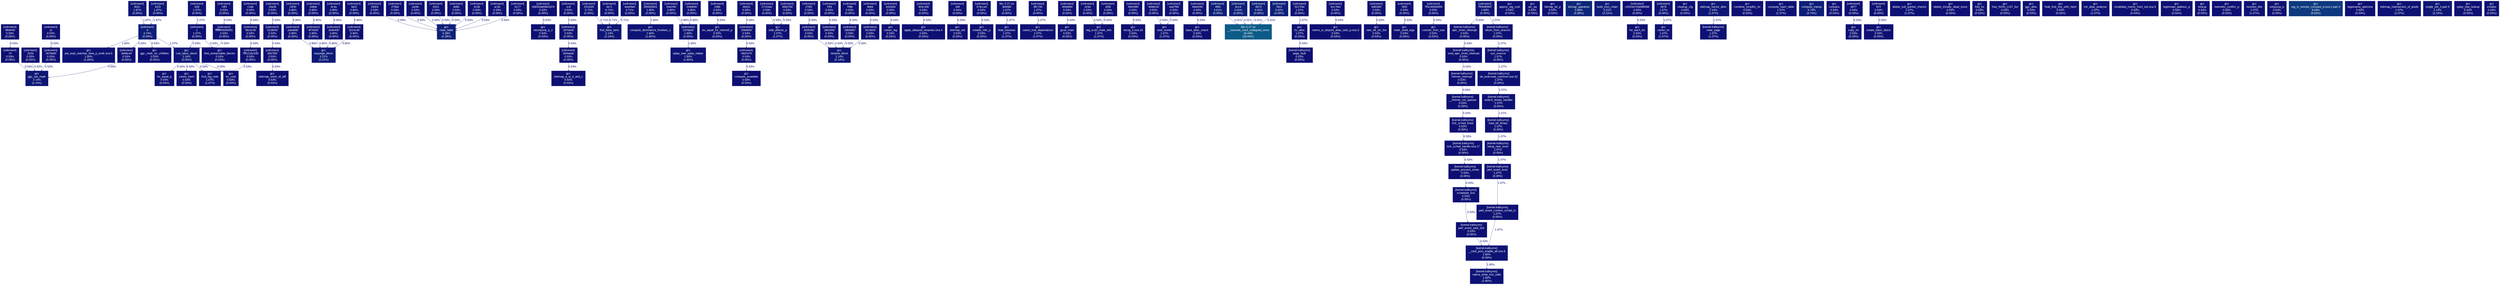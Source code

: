 digraph {
	graph [fontname=Arial, nodesep=0.125, ranksep=0.25];
	node [fontcolor=white, fontname=Arial, height=0, shape=box, style=filled, width=0];
	edge [fontname=Arial];
	"0:[unknown]" [color="#0d1d78", fontcolor="#ffffff", fontsize="10.00", label="[unknown]\n0\n3.74%\n(0.00%)"];
	"0:[unknown]" -> "3e8dce0:[unknown]" [arrowsize="0.35", color="#0d0f73", fontcolor="#0d0f73", fontsize="10.00", label="0.53%", labeldistance="0.50", penwidth="0.50"];
	"0:[unknown]" -> "cse_basic_block:/scratch/s1576261/spec-prof/install-spec-prof/CPU2006/403.gcc/exe/gcc" [arrowsize="0.35", color="#0d1174", fontcolor="#0d1174", fontsize="10.00", label="1.07%", labeldistance="0.50", penwidth="0.50"];
	"0:[unknown]" -> "ggc_mark_rtx_children:/scratch/s1576261/spec-prof/install-spec-prof/CPU2006/403.gcc/exe/gcc" [arrowsize="0.35", color="#0d0f73", fontcolor="#0d0f73", fontsize="10.00", label="0.53%", labeldistance="0.50", penwidth="0.50"];
	"0:[unknown]" -> "pre_expr_reaches_here_p_work.isra.5:/scratch/s1576261/spec-prof/install-spec-prof/CPU2006/403.gcc/exe/gcc" [arrowsize="0.35", color="#0d1375", fontcolor="#0d1375", fontsize="10.00", label="1.60%", labeldistance="0.50", penwidth="0.50"];
	"10a28:[unknown]" [color="#0d0f73", fontcolor="#ffffff", fontsize="10.00", label="[unknown]\n10a28\n0.53%\n(0.00%)"];
	"10a28:[unknown]" -> "3128000:[unknown]" [arrowsize="0.35", color="#0d0f73", fontcolor="#0d0f73", fontsize="10.00", label="0.53%", labeldistance="0.50", penwidth="0.50"];
	"11:[unknown]" [color="#0d0f73", fontcolor="#ffffff", fontsize="10.00", label="[unknown]\n11\n0.53%\n(0.00%)"];
	"11:[unknown]" -> "2678e80:[unknown]" [arrowsize="0.35", color="#0d0f73", fontcolor="#0d0f73", fontsize="10.00", label="0.53%", labeldistance="0.50", penwidth="0.50"];
	"13f30:[unknown]" [color="#0d1074", fontcolor="#ffffff", fontsize="10.00", label="[unknown]\n13f30\n0.80%\n(0.00%)"];
	"13f30:[unknown]" -> "2a5a680:[unknown]" [arrowsize="0.35", color="#0d1074", fontcolor="#0d1074", fontsize="10.00", label="0.80%", labeldistance="0.50", penwidth="0.50"];
	"15924:[unknown]" [color="#0d0f73", fontcolor="#ffffff", fontsize="10.00", label="[unknown]\n15924\n0.53%\n(0.00%)"];
	"15924:[unknown]" -> "clear_table:/scratch/s1576261/spec-prof/install-spec-prof/CPU2006/403.gcc/exe/gcc" [arrowsize="0.35", color="#0d0f73", fontcolor="#0d0f73", fontsize="10.00", label="0.53%", labeldistance="0.50", penwidth="0.50"];
	"1:[unknown]" [color="#0d1174", fontcolor="#ffffff", fontsize="10.00", label="[unknown]\n1\n1.07%\n(0.00%)"];
	"1:[unknown]" -> "cse_basic_block:/scratch/s1576261/spec-prof/install-spec-prof/CPU2006/403.gcc/exe/gcc" [arrowsize="0.35", color="#0d0f73", fontcolor="#0d0f73", fontsize="10.00", label="0.53%", labeldistance="0.50", penwidth="0.50"];
	"1:[unknown]" -> "find_unreachable_blocks:/scratch/s1576261/spec-prof/install-spec-prof/CPU2006/403.gcc/exe/gcc" [arrowsize="0.35", color="#0d0f73", fontcolor="#0d0f73", fontsize="10.00", label="0.53%", labeldistance="0.50", penwidth="0.50"];
	"1b80e:[unknown]" [color="#0d1074", fontcolor="#ffffff", fontsize="10.00", label="[unknown]\n1b80e\n0.80%\n(0.00%)"];
	"1b80e:[unknown]" -> "4f70e00:[unknown]" [arrowsize="0.35", color="#0d1074", fontcolor="#0d1074", fontsize="10.00", label="0.80%", labeldistance="0.50", penwidth="0.50"];
	"1b8333a83661d74:[unknown]" [color="#0d0f73", fontcolor="#ffffff", fontsize="10.00", label="[unknown]\n1b8333a83661d74\n0.53%\n(0.00%)"];
	"1b8333a83661d74:[unknown]" -> "returnjump_p_1:/scratch/s1576261/spec-prof/install-spec-prof/CPU2006/403.gcc/exe/gcc" [arrowsize="0.35", color="#0d0f73", fontcolor="#0d0f73", fontsize="10.00", label="0.53%", labeldistance="0.50", penwidth="0.50"];
	"1c8:[unknown]" [color="#0d0f73", fontcolor="#ffffff", fontsize="10.00", label="[unknown]\n1c8\n0.53%\n(0.00%)"];
	"1c8:[unknown]" -> "2b70e00:[unknown]" [arrowsize="0.35", color="#0d0f73", fontcolor="#0d0f73", fontsize="10.00", label="0.53%", labeldistance="0.50", penwidth="0.50"];
	"1f51020:[unknown]" [color="#0d1074", fontcolor="#ffffff", fontsize="10.00", label="[unknown]\n1f51020\n0.71%\n(0.00%)"];
	"1f51020:[unknown]" -> "find_base_term:/scratch/s1576261/spec-prof/install-spec-prof/CPU2006/403.gcc/exe/gcc" [arrowsize="0.35", color="#0d1074", fontcolor="#0d1074", fontsize="10.00", label="0.71%", labeldistance="0.50", penwidth="0.50"];
	"200000001:[unknown]" [color="#0d1375", fontcolor="#ffffff", fontsize="10.00", label="[unknown]\n200000001\n1.60%\n(0.00%)"];
	"200000001:[unknown]" -> "compute_dominance_frontiers_1:/scratch/s1576261/spec-prof/install-spec-prof/CPU2006/403.gcc/exe/gcc" [arrowsize="0.35", color="#0d1375", fontcolor="#0d1375", fontsize="10.00", label="1.60%", labeldistance="0.50", penwidth="0.50"];
	"20e24f0:[unknown]" [color="#0d1074", fontcolor="#ffffff", fontsize="10.00", label="[unknown]\n20e24f0\n0.80%\n(0.00%)"];
	"20e24f0:[unknown]" -> "237da20:[unknown]" [arrowsize="0.35", color="#0d1074", fontcolor="#0d1074", fontsize="10.00", label="0.80%", labeldistance="0.50", penwidth="0.50"];
	"226d640:[unknown]" [color="#0d1074", fontcolor="#ffffff", fontsize="10.00", label="[unknown]\n226d640\n0.80%\n(0.00%)"];
	"226d640:[unknown]" -> "237da20:[unknown]" [arrowsize="0.35", color="#0d1074", fontcolor="#0d1074", fontsize="10.00", label="0.80%", labeldistance="0.50", penwidth="0.50"];
	"237da20:[unknown]" [color="#0d1375", fontcolor="#ffffff", fontsize="10.00", label="[unknown]\n237da20\n1.60%\n(0.00%)"];
	"237da20:[unknown]" -> "splay_tree_splay_helper:/scratch/s1576261/spec-prof/install-spec-prof/CPU2006/403.gcc/exe/gcc" [arrowsize="0.35", color="#0d1375", fontcolor="#0d1375", fontsize="10.00", label="1.60%", labeldistance="0.50", penwidth="0.50"];
	"238b:[unknown]" [color="#0d0f73", fontcolor="#ffffff", fontsize="10.00", label="[unknown]\n238b\n0.53%\n(0.00%)"];
	"238b:[unknown]" -> "rtx_equal_for_memref_p:/scratch/s1576261/spec-prof/install-spec-prof/CPU2006/403.gcc/exe/gcc" [arrowsize="0.35", color="#0d0f73", fontcolor="#0d0f73", fontsize="10.00", label="0.53%", labeldistance="0.50", penwidth="0.50"];
	"25b9b00:[unknown]" [color="#0d0f73", fontcolor="#ffffff", fontsize="10.00", label="[unknown]\n25b9b00\n0.53%\n(0.00%)"];
	"25b9b00:[unknown]" -> "46d7e70:[unknown]" [arrowsize="0.35", color="#0d0f73", fontcolor="#0d0f73", fontsize="10.00", label="0.53%", labeldistance="0.50", penwidth="0.50"];
	"2678e80:[unknown]" [color="#0d0f73", fontcolor="#ffffff", fontsize="10.00", label="[unknown]\n2678e80\n0.53%\n(0.00%)"];
	"2678e80:[unknown]" -> "ggc_set_mark:/scratch/s1576261/spec-prof/install-spec-prof/CPU2006/403.gcc/exe/gcc" [arrowsize="0.35", color="#0d0f73", fontcolor="#0d0f73", fontsize="10.00", label="0.53%", labeldistance="0.50", penwidth="0.50"];
	"26d10:[unknown]" [color="#0d0f73", fontcolor="#ffffff", fontsize="10.00", label="[unknown]\n26d10\n0.53%\n(0.00%)"];
	"26d10:[unknown]" -> "25b9b00:[unknown]" [arrowsize="0.35", color="#0d0f73", fontcolor="#0d0f73", fontsize="10.00", label="0.53%", labeldistance="0.50", penwidth="0.50"];
	"27110a0:[unknown]" [color="#0d0f73", fontcolor="#ffffff", fontsize="10.00", label="[unknown]\n27110a0\n0.53%\n(0.00%)"];
	"27110a0:[unknown]" -> "side_effects_p:/scratch/s1576261/spec-prof/install-spec-prof/CPU2006/403.gcc/exe/gcc" [arrowsize="0.35", color="#0d0f73", fontcolor="#0d0f73", fontsize="10.00", label="0.53%", labeldistance="0.50", penwidth="0.50"];
	"275bd:[unknown]" [color="#0d0f73", fontcolor="#ffffff", fontsize="10.00", label="[unknown]\n275bd\n0.53%\n(0.00%)"];
	"275bd:[unknown]" -> "clear_table:/scratch/s1576261/spec-prof/install-spec-prof/CPU2006/403.gcc/exe/gcc" [arrowsize="0.35", color="#0d0f73", fontcolor="#0d0f73", fontsize="10.00", label="0.53%", labeldistance="0.50", penwidth="0.50"];
	"276f2:[unknown]" [color="#0d0f73", fontcolor="#ffffff", fontsize="10.00", label="[unknown]\n276f2\n0.53%\n(0.00%)"];
	"276f2:[unknown]" -> "2925280:[unknown]" [arrowsize="0.35", color="#0d0f73", fontcolor="#0d0f73", fontsize="10.00", label="0.53%", labeldistance="0.50", penwidth="0.50"];
	"2852600:[unknown]" [color="#0d0f73", fontcolor="#ffffff", fontsize="10.00", label="[unknown]\n2852600\n0.53%\n(0.00%)"];
	"2852600:[unknown]" -> "rename_block:/scratch/s1576261/spec-prof/install-spec-prof/CPU2006/403.gcc/exe/gcc" [arrowsize="0.35", color="#0d0f73", fontcolor="#0d0f73", fontsize="10.00", label="0.53%", labeldistance="0.50", penwidth="0.50"];
	"28b0600:[unknown]" [color="#0d0f73", fontcolor="#ffffff", fontsize="10.00", label="[unknown]\n28b0600\n0.53%\n(0.00%)"];
	"28b0600:[unknown]" -> "rename_block:/scratch/s1576261/spec-prof/install-spec-prof/CPU2006/403.gcc/exe/gcc" [arrowsize="0.35", color="#0d0f73", fontcolor="#0d0f73", fontsize="10.00", label="0.53%", labeldistance="0.50", penwidth="0.50"];
	"2925280:[unknown]" [color="#0d0f73", fontcolor="#ffffff", fontsize="10.00", label="[unknown]\n2925280\n0.53%\n(0.00%)"];
	"2925280:[unknown]" -> "rename_block:/scratch/s1576261/spec-prof/install-spec-prof/CPU2006/403.gcc/exe/gcc" [arrowsize="0.35", color="#0d0f73", fontcolor="#0d0f73", fontsize="10.00", label="0.53%", labeldistance="0.50", penwidth="0.50"];
	"2a28c:[unknown]" [color="#0d0f73", fontcolor="#ffffff", fontsize="10.00", label="[unknown]\n2a28c\n0.53%\n(0.00%)"];
	"2a28c:[unknown]" -> "clear_table:/scratch/s1576261/spec-prof/install-spec-prof/CPU2006/403.gcc/exe/gcc" [arrowsize="0.35", color="#0d0f73", fontcolor="#0d0f73", fontsize="10.00", label="0.53%", labeldistance="0.50", penwidth="0.50"];
	"2a5a680:[unknown]" [color="#0d1074", fontcolor="#ffffff", fontsize="10.00", label="[unknown]\n2a5a680\n0.80%\n(0.00%)"];
	"2a5a680:[unknown]" -> "expunge_block:/scratch/s1576261/spec-prof/install-spec-prof/CPU2006/403.gcc/exe/gcc" [arrowsize="0.35", color="#0d1074", fontcolor="#0d1074", fontsize="10.00", label="0.80%", labeldistance="0.50", penwidth="0.50"];
	"2b70e00:[unknown]" [color="#0d0f73", fontcolor="#ffffff", fontsize="10.00", label="[unknown]\n2b70e00\n0.53%\n(0.00%)"];
	"2b70e00:[unknown]" -> "604aea0:[unknown]" [arrowsize="0.35", color="#0d0f73", fontcolor="#0d0f73", fontsize="10.00", label="0.53%", labeldistance="0.50", penwidth="0.50"];
	"2d1fe00:[unknown]" [color="#0d0f73", fontcolor="#ffffff", fontsize="10.00", label="[unknown]\n2d1fe00\n0.53%\n(0.00%)"];
	"2d1fe00:[unknown]" -> "canon_reg:/scratch/s1576261/spec-prof/install-spec-prof/CPU2006/403.gcc/exe/gcc" [arrowsize="0.35", color="#0d0f73", fontcolor="#0d0f73", fontsize="10.00", label="0.53%", labeldistance="0.50", penwidth="0.50"];
	"2e9e400:[unknown]" [color="#0d1074", fontcolor="#ffffff", fontsize="10.00", label="[unknown]\n2e9e400\n0.80%\n(0.00%)"];
	"2e9e400:[unknown]" -> "expunge_block:/scratch/s1576261/spec-prof/install-spec-prof/CPU2006/403.gcc/exe/gcc" [arrowsize="0.35", color="#0d1074", fontcolor="#0d1074", fontsize="10.00", label="0.80%", labeldistance="0.50", penwidth="0.50"];
	"303c408:[unknown]" [color="#0d0f73", fontcolor="#ffffff", fontsize="10.00", label="[unknown]\n303c408\n0.53%\n(0.00%)"];
	"303c408:[unknown]" -> "apply_delayed_renames.isra.4:/scratch/s1576261/spec-prof/install-spec-prof/CPU2006/403.gcc/exe/gcc" [arrowsize="0.35", color="#0d0f73", fontcolor="#0d0f73", fontsize="10.00", label="0.53%", labeldistance="0.50", penwidth="0.50"];
	"310d:[unknown]" [color="#0d0f73", fontcolor="#ffffff", fontsize="10.00", label="[unknown]\n310d\n0.53%\n(0.00%)"];
	"310d:[unknown]" -> "ggc_set_mark:/scratch/s1576261/spec-prof/install-spec-prof/CPU2006/403.gcc/exe/gcc" [arrowsize="0.35", color="#0d0f73", fontcolor="#0d0f73", fontsize="10.00", label="0.53%", labeldistance="0.50", penwidth="0.50"];
	"3128000:[unknown]" [color="#0d0f73", fontcolor="#ffffff", fontsize="10.00", label="[unknown]\n3128000\n0.53%\n(0.00%)"];
	"3128000:[unknown]" -> "65b7f60:[unknown]" [arrowsize="0.35", color="#0d0f73", fontcolor="#0d0f73", fontsize="10.00", label="0.53%", labeldistance="0.50", penwidth="0.50"];
	"3214b00:[unknown]" [color="#0d0f73", fontcolor="#ffffff", fontsize="10.00", label="[unknown]\n3214b00\n0.53%\n(0.00%)"];
	"3214b00:[unknown]" -> "rename_block:/scratch/s1576261/spec-prof/install-spec-prof/CPU2006/403.gcc/exe/gcc" [arrowsize="0.35", color="#0d0f73", fontcolor="#0d0f73", fontsize="10.00", label="0.53%", labeldistance="0.50", penwidth="0.50"];
	"3214c00:[unknown]" [color="#0d1074", fontcolor="#ffffff", fontsize="10.00", label="[unknown]\n3214c00\n0.80%\n(0.00%)"];
	"3214c00:[unknown]" -> "expunge_block:/scratch/s1576261/spec-prof/install-spec-prof/CPU2006/403.gcc/exe/gcc" [arrowsize="0.35", color="#0d1074", fontcolor="#0d1074", fontsize="10.00", label="0.80%", labeldistance="0.50", penwidth="0.50"];
	"348:[unknown]" [color="#0d0f73", fontcolor="#ffffff", fontsize="10.00", label="[unknown]\n348\n0.53%\n(0.00%)"];
	"348:[unknown]" -> "sbitmap_not:/scratch/s1576261/spec-prof/install-spec-prof/CPU2006/403.gcc/exe/gcc" [arrowsize="0.35", color="#0d0f73", fontcolor="#0d0f73", fontsize="10.00", label="0.53%", labeldistance="0.50", penwidth="0.50"];
	"36b0760:[unknown]" [color="#0d0f73", fontcolor="#ffffff", fontsize="10.00", label="[unknown]\n36b0760\n0.53%\n(0.00%)"];
	"36b0760:[unknown]" -> "side_effects_p:/scratch/s1576261/spec-prof/install-spec-prof/CPU2006/403.gcc/exe/gcc" [arrowsize="0.35", color="#0d0f73", fontcolor="#0d0f73", fontsize="10.00", label="0.53%", labeldistance="0.50", penwidth="0.50"];
	"36cbc00:[unknown]" [color="#0d0f73", fontcolor="#ffffff", fontsize="10.00", label="[unknown]\n36cbc00\n0.53%\n(0.00%)"];
	"36cbc00:[unknown]" -> "7fff1218c630:[unknown]" [arrowsize="0.35", color="#0d0f73", fontcolor="#0d0f73", fontsize="10.00", label="0.53%", labeldistance="0.50", penwidth="0.50"];
	"37dcce0:[unknown]" [color="#0d0f73", fontcolor="#ffffff", fontsize="10.00", label="[unknown]\n37dcce0\n0.53%\n(0.00%)"];
	"37dcce0:[unknown]" -> "volatile_refs_p:/scratch/s1576261/spec-prof/install-spec-prof/CPU2006/403.gcc/exe/gcc" [arrowsize="0.35", color="#0d0f73", fontcolor="#0d0f73", fontsize="10.00", label="0.53%", labeldistance="0.50", penwidth="0.50"];
	"3a22:[unknown]" [color="#0d1074", fontcolor="#ffffff", fontsize="10.00", label="[unknown]\n3a22\n0.80%\n(0.00%)"];
	"3a22:[unknown]" -> "3214c00:[unknown]" [arrowsize="0.35", color="#0d1074", fontcolor="#0d1074", fontsize="10.00", label="0.80%", labeldistance="0.50", penwidth="0.50"];
	"3b9460:/lib64/libc-2.27.so" [color="#0d1174", fontcolor="#ffffff", fontsize="10.00", label="libc-2.27.so\n3b9460\n1.07%\n(0.00%)"];
	"3b9460:/lib64/libc-2.27.so" -> "htab_traverse:/scratch/s1576261/spec-prof/install-spec-prof/CPU2006/403.gcc/exe/gcc" [arrowsize="0.35", color="#0d1174", fontcolor="#0d1174", fontsize="10.00", label="1.07%", labeldistance="0.50", penwidth="0.50"];
	"3e8dce0:[unknown]" [color="#0d0f73", fontcolor="#ffffff", fontsize="10.00", label="[unknown]\n3e8dce0\n0.53%\n(0.00%)"];
	"3e8dce0:[unknown]" -> "ggc_set_mark:/scratch/s1576261/spec-prof/install-spec-prof/CPU2006/403.gcc/exe/gcc" [arrowsize="0.35", color="#0d0f73", fontcolor="#0d0f73", fontsize="10.00", label="0.53%", labeldistance="0.50", penwidth="0.50"];
	"3ffc700:[unknown]" [color="#0d1174", fontcolor="#ffffff", fontsize="10.00", label="[unknown]\n3ffc700\n1.07%\n(0.00%)"];
	"3ffc700:[unknown]" -> "canon_true_dependence:/scratch/s1576261/spec-prof/install-spec-prof/CPU2006/403.gcc/exe/gcc" [arrowsize="0.35", color="#0d1174", fontcolor="#0d1174", fontsize="10.00", label="1.07%", labeldistance="0.50", penwidth="0.50"];
	"406dd00:[unknown]" [color="#0d0f73", fontcolor="#ffffff", fontsize="10.00", label="[unknown]\n406dd00\n0.53%\n(0.00%)"];
	"406dd00:[unknown]" -> "gcse_main:/scratch/s1576261/spec-prof/install-spec-prof/CPU2006/403.gcc/exe/gcc" [arrowsize="0.35", color="#0d0f73", fontcolor="#0d0f73", fontsize="10.00", label="0.53%", labeldistance="0.50", penwidth="0.50"];
	"423d:[unknown]" [color="#0d0f73", fontcolor="#ffffff", fontsize="10.00", label="[unknown]\n423d\n0.53%\n(0.00%)"];
	"423d:[unknown]" -> "reg_scan_mark_refs:/scratch/s1576261/spec-prof/install-spec-prof/CPU2006/403.gcc/exe/gcc" [arrowsize="0.35", color="#0d0f73", fontcolor="#0d0f73", fontsize="10.00", label="0.53%", labeldistance="0.50", penwidth="0.50"];
	"4563480:[unknown]" [color="#0d0f73", fontcolor="#ffffff", fontsize="10.00", label="[unknown]\n4563480\n0.53%\n(0.00%)"];
	"4563480:[unknown]" -> "recog_2.isra.10:/scratch/s1576261/spec-prof/install-spec-prof/CPU2006/403.gcc/exe/gcc" [arrowsize="0.35", color="#0d0f73", fontcolor="#0d0f73", fontsize="10.00", label="0.53%", labeldistance="0.50", penwidth="0.50"];
	"469dc00:[unknown]" [color="#0d0f73", fontcolor="#ffffff", fontsize="10.00", label="[unknown]\n469dc00\n0.53%\n(0.00%)"];
	"469dc00:[unknown]" -> "note_stores:/scratch/s1576261/spec-prof/install-spec-prof/CPU2006/403.gcc/exe/gcc" [arrowsize="0.35", color="#0d0f73", fontcolor="#0d0f73", fontsize="10.00", label="0.53%", labeldistance="0.50", penwidth="0.50"];
	"46d7e70:[unknown]" [color="#0d0f73", fontcolor="#ffffff", fontsize="10.00", label="[unknown]\n46d7e70\n0.53%\n(0.00%)"];
	"46d7e70:[unknown]" -> "compute_available:/scratch/s1576261/spec-prof/install-spec-prof/CPU2006/403.gcc/exe/gcc" [arrowsize="0.35", color="#0d0f73", fontcolor="#0d0f73", fontsize="10.00", label="0.53%", labeldistance="0.50", penwidth="0.50"];
	"48e6200:[unknown]" [color="#0d0f73", fontcolor="#ffffff", fontsize="10.00", label="[unknown]\n48e6200\n0.53%\n(0.00%)"];
	"48e6200:[unknown]" -> "base_alias_check:/scratch/s1576261/spec-prof/install-spec-prof/CPU2006/403.gcc/exe/gcc" [arrowsize="0.35", color="#0d0f73", fontcolor="#0d0f73", fontsize="10.00", label="0.53%", labeldistance="0.50", penwidth="0.50"];
	"49fd:[unknown]" [color="#0d1e78", fontcolor="#ffffff", fontsize="10.00", label="[unknown]\n49fd\n4.01%\n(0.00%)"];
	"49fd:[unknown]" -> "__memset_sse2_unaligned_erms:/lib64/libc-2.27.so" [arrowsize="0.35", color="#0d1e78", fontcolor="#0d1e78", fontsize="10.00", label="4.01%", labeldistance="0.50", penwidth="0.50"];
	"4a71:[unknown]" [color="#0d1074", fontcolor="#ffffff", fontsize="10.00", label="[unknown]\n4a71\n0.71%\n(0.00%)"];
	"4a71:[unknown]" -> "find_base_term:/scratch/s1576261/spec-prof/install-spec-prof/CPU2006/403.gcc/exe/gcc" [arrowsize="0.35", color="#0d1074", fontcolor="#0d1074", fontsize="10.00", label="0.71%", labeldistance="0.50", penwidth="0.50"];
	"4ad7f80:[unknown]" [color="#0d0f73", fontcolor="#ffffff", fontsize="10.00", label="[unknown]\n4ad7f80\n0.53%\n(0.00%)"];
	"4ad7f80:[unknown]" -> "note_stores:/scratch/s1576261/spec-prof/install-spec-prof/CPU2006/403.gcc/exe/gcc" [arrowsize="0.35", color="#0d0f73", fontcolor="#0d0f73", fontsize="10.00", label="0.53%", labeldistance="0.50", penwidth="0.50"];
	"4c4a:[unknown]" [color="#0d1074", fontcolor="#ffffff", fontsize="10.00", label="[unknown]\n4c4a\n0.80%\n(0.00%)"];
	"4c4a:[unknown]" -> "2e9e400:[unknown]" [arrowsize="0.35", color="#0d1074", fontcolor="#0d1074", fontsize="10.00", label="0.80%", labeldistance="0.50", penwidth="0.50"];
	"4ee93e0:[unknown]" [color="#0d1074", fontcolor="#ffffff", fontsize="10.00", label="[unknown]\n4ee93e0\n0.71%\n(0.00%)"];
	"4ee93e0:[unknown]" -> "find_base_term:/scratch/s1576261/spec-prof/install-spec-prof/CPU2006/403.gcc/exe/gcc" [arrowsize="0.35", color="#0d1074", fontcolor="#0d1074", fontsize="10.00", label="0.71%", labeldistance="0.50", penwidth="0.50"];
	"4f70e00:[unknown]" [color="#0d1074", fontcolor="#ffffff", fontsize="10.00", label="[unknown]\n4f70e00\n0.80%\n(0.00%)"];
	"4f70e00:[unknown]" -> "expunge_block:/scratch/s1576261/spec-prof/install-spec-prof/CPU2006/403.gcc/exe/gcc" [arrowsize="0.35", color="#0d1074", fontcolor="#0d1074", fontsize="10.00", label="0.80%", labeldistance="0.50", penwidth="0.50"];
	"4fb9440:[unknown]" [color="#0d0f73", fontcolor="#ffffff", fontsize="10.00", label="[unknown]\n4fb9440\n0.53%\n(0.00%)"];
	"4fb9440:[unknown]" -> "74:[unknown]" [arrowsize="0.35", color="#0d0f73", fontcolor="#0d0f73", fontsize="10.00", label="0.53%", labeldistance="0.50", penwidth="0.50"];
	"5217fa0:[unknown]" [color="#0d1174", fontcolor="#ffffff", fontsize="10.00", label="[unknown]\n5217fa0\n1.07%\n(0.00%)"];
	"5217fa0:[unknown]" -> "rtx_alloc:/scratch/s1576261/spec-prof/install-spec-prof/CPU2006/403.gcc/exe/gcc" [arrowsize="0.35", color="#0d1174", fontcolor="#0d1174", fontsize="10.00", label="1.07%", labeldistance="0.50", penwidth="0.50"];
	"5ccd:[unknown]" [color="#0d1e78", fontcolor="#ffffff", fontsize="10.00", label="[unknown]\n5ccd\n4.01%\n(0.00%)"];
	"5ccd:[unknown]" -> "__memset_sse2_unaligned_erms:/lib64/libc-2.27.so" [arrowsize="0.35", color="#0d1e78", fontcolor="#0d1e78", fontsize="10.00", label="4.01%", labeldistance="0.50", penwidth="0.50"];
	"604aea0:[unknown]" [color="#0d0f73", fontcolor="#ffffff", fontsize="10.00", label="[unknown]\n604aea0\n0.53%\n(0.00%)"];
	"604aea0:[unknown]" -> "sbitmap_a_or_b_and_c:/scratch/s1576261/spec-prof/install-spec-prof/CPU2006/403.gcc/exe/gcc" [arrowsize="0.35", color="#0d0f73", fontcolor="#0d0f73", fontsize="10.00", label="0.53%", labeldistance="0.50", penwidth="0.50"];
	"61c7fe0:[unknown]" [color="#0d0f73", fontcolor="#ffffff", fontsize="10.00", label="[unknown]\n61c7fe0\n0.53%\n(0.00%)"];
	"61c7fe0:[unknown]" -> "mems_in_disjoint_alias_sets_p.isra.3:/scratch/s1576261/spec-prof/install-spec-prof/CPU2006/403.gcc/exe/gcc" [arrowsize="0.35", color="#0d0f73", fontcolor="#0d0f73", fontsize="10.00", label="0.53%", labeldistance="0.50", penwidth="0.50"];
	"61f3:[unknown]" [color="#0d1575", fontcolor="#ffffff", fontsize="10.00", label="[unknown]\n61f3\n1.87%\n(0.00%)"];
	"61f3:[unknown]" -> "0:[unknown]" [arrowsize="0.35", color="#0d1575", fontcolor="#0d1575", fontsize="10.00", label="1.87%", labeldistance="0.50", penwidth="0.50"];
	"6323:[unknown]" [color="#0d0f73", fontcolor="#ffffff", fontsize="10.00", label="[unknown]\n6323\n0.53%\n(0.00%)"];
	"6323:[unknown]" -> "clear_table:/scratch/s1576261/spec-prof/install-spec-prof/CPU2006/403.gcc/exe/gcc" [arrowsize="0.35", color="#0d0f73", fontcolor="#0d0f73", fontsize="10.00", label="0.53%", labeldistance="0.50", penwidth="0.50"];
	"6573:[unknown]" [color="#0d1e78", fontcolor="#ffffff", fontsize="10.00", label="[unknown]\n6573\n4.01%\n(0.00%)"];
	"6573:[unknown]" -> "__memset_sse2_unaligned_erms:/lib64/libc-2.27.so" [arrowsize="0.35", color="#0d1e78", fontcolor="#0d1e78", fontsize="10.00", label="4.01%", labeldistance="0.50", penwidth="0.50"];
	"65b7f60:[unknown]" [color="#0d0f73", fontcolor="#ffffff", fontsize="10.00", label="[unknown]\n65b7f60\n0.53%\n(0.00%)"];
	"65b7f60:[unknown]" -> "sbitmap_union_of_diff:/scratch/s1576261/spec-prof/install-spec-prof/CPU2006/403.gcc/exe/gcc" [arrowsize="0.35", color="#0d0f73", fontcolor="#0d0f73", fontsize="10.00", label="0.53%", labeldistance="0.50", penwidth="0.50"];
	"6d82bf0:[unknown]" [color="#0d0f73", fontcolor="#ffffff", fontsize="10.00", label="[unknown]\n6d82bf0\n0.53%\n(0.00%)"];
	"6d82bf0:[unknown]" -> "new_elt_loc_list:/scratch/s1576261/spec-prof/install-spec-prof/CPU2006/403.gcc/exe/gcc" [arrowsize="0.35", color="#0d0f73", fontcolor="#0d0f73", fontsize="10.00", label="0.53%", labeldistance="0.50", penwidth="0.50"];
	"70f4:[unknown]" [color="#0d0f73", fontcolor="#ffffff", fontsize="10.00", label="[unknown]\n70f4\n0.53%\n(0.00%)"];
	"70f4:[unknown]" -> "2852600:[unknown]" [arrowsize="0.35", color="#0d0f73", fontcolor="#0d0f73", fontsize="10.00", label="0.53%", labeldistance="0.50", penwidth="0.50"];
	"74:[unknown]" [color="#0d0f73", fontcolor="#ffffff", fontsize="10.00", label="[unknown]\n74\n0.53%\n(0.00%)"];
	"74:[unknown]" -> "ggc_set_mark:/scratch/s1576261/spec-prof/install-spec-prof/CPU2006/403.gcc/exe/gcc" [arrowsize="0.35", color="#0d0f73", fontcolor="#0d0f73", fontsize="10.00", label="0.53%", labeldistance="0.50", penwidth="0.50"];
	"7602:[unknown]" [color="#0d0f73", fontcolor="#ffffff", fontsize="10.00", label="[unknown]\n7602\n0.53%\n(0.00%)"];
	"7602:[unknown]" -> "mark_used_regs:/scratch/s1576261/spec-prof/install-spec-prof/CPU2006/403.gcc/exe/gcc" [arrowsize="0.35", color="#0d0f73", fontcolor="#0d0f73", fontsize="10.00", label="0.53%", labeldistance="0.50", penwidth="0.50"];
	"78c2:[unknown]" [color="#0d1e78", fontcolor="#ffffff", fontsize="10.00", label="[unknown]\n78c2\n4.01%\n(0.00%)"];
	"78c2:[unknown]" -> "__memset_sse2_unaligned_erms:/lib64/libc-2.27.so" [arrowsize="0.35", color="#0d1e78", fontcolor="#0d1e78", fontsize="10.00", label="4.01%", labeldistance="0.50", penwidth="0.50"];
	"798b:[unknown]" [color="#0d0f73", fontcolor="#ffffff", fontsize="10.00", label="[unknown]\n798b\n0.53%\n(0.00%)"];
	"798b:[unknown]" -> "28b0600:[unknown]" [arrowsize="0.35", color="#0d0f73", fontcolor="#0d0f73", fontsize="10.00", label="0.53%", labeldistance="0.50", penwidth="0.50"];
	"7df3:[unknown]" [color="#0d0f73", fontcolor="#ffffff", fontsize="10.00", label="[unknown]\n7df3\n0.53%\n(0.00%)"];
	"7df3:[unknown]" -> "ffffffff00000001:[unknown]" [arrowsize="0.35", color="#0d0f73", fontcolor="#0d0f73", fontsize="10.00", label="0.53%", labeldistance="0.50", penwidth="0.50"];
	"7f0c00000000:[unknown]" [color="#0d0f73", fontcolor="#ffffff", fontsize="10.00", label="[unknown]\n7f0c00000000\n0.53%\n(0.00%)"];
	"7f0c00000000:[unknown]" -> "convert_from_ssa:/scratch/s1576261/spec-prof/install-spec-prof/CPU2006/403.gcc/exe/gcc" [arrowsize="0.35", color="#0d0f73", fontcolor="#0d0f73", fontsize="10.00", label="0.53%", labeldistance="0.50", penwidth="0.50"];
	"7ff4faff5f87:[unknown]" [color="#0d1375", fontcolor="#ffffff", fontsize="10.00", label="[unknown]\n7ff4faff5f87\n1.60%\n(0.00%)"];
	"7ff4faff5f87:[unknown]" -> "apic_timer_interrupt:[kernel.kallsyms]" [arrowsize="0.35", color="#0d0f73", fontcolor="#0d0f73", fontsize="10.00", label="0.53%", labeldistance="0.50", penwidth="0.50"];
	"7ff4faff5f87:[unknown]" -> "return_from_execve:[kernel.kallsyms]" [arrowsize="0.35", color="#0d1174", fontcolor="#0d1174", fontsize="10.00", label="1.07%", labeldistance="0.50", penwidth="0.50"];
	"7fff1218c630:[unknown]" [color="#0d0f73", fontcolor="#ffffff", fontsize="10.00", label="[unknown]\n7fff1218c630\n0.53%\n(0.00%)"];
	"7fff1218c630:[unknown]" -> "find_reg_note:/scratch/s1576261/spec-prof/install-spec-prof/CPU2006/403.gcc/exe/gcc" [arrowsize="0.35", color="#0d0f73", fontcolor="#0d0f73", fontsize="10.00", label="0.53%", labeldistance="0.50", penwidth="0.50"];
	"802c:[unknown]" [color="#0d1575", fontcolor="#ffffff", fontsize="10.00", label="[unknown]\n802c\n1.87%\n(0.00%)"];
	"802c:[unknown]" -> "0:[unknown]" [arrowsize="0.35", color="#0d1575", fontcolor="#0d1575", fontsize="10.00", label="1.87%", labeldistance="0.50", penwidth="0.50"];
	"8d66:[unknown]" [color="#0d0f73", fontcolor="#ffffff", fontsize="10.00", label="[unknown]\n8d66\n0.53%\n(0.00%)"];
	"8d66:[unknown]" -> "clear_table:/scratch/s1576261/spec-prof/install-spec-prof/CPU2006/403.gcc/exe/gcc" [arrowsize="0.35", color="#0d0f73", fontcolor="#0d0f73", fontsize="10.00", label="0.53%", labeldistance="0.50", penwidth="0.50"];
	"9138:[unknown]" [color="#0d0f73", fontcolor="#ffffff", fontsize="10.00", label="[unknown]\n9138\n0.53%\n(0.00%)"];
	"9138:[unknown]" -> "clear_table:/scratch/s1576261/spec-prof/install-spec-prof/CPU2006/403.gcc/exe/gcc" [arrowsize="0.35", color="#0d0f73", fontcolor="#0d0f73", fontsize="10.00", label="0.53%", labeldistance="0.50", penwidth="0.50"];
	"9bb6:[unknown]" [color="#0d0f73", fontcolor="#ffffff", fontsize="10.00", label="[unknown]\n9bb6\n0.53%\n(0.00%)"];
	"9bb6:[unknown]" -> "3214b00:[unknown]" [arrowsize="0.35", color="#0d0f73", fontcolor="#0d0f73", fontsize="10.00", label="0.53%", labeldistance="0.50", penwidth="0.50"];
	"__hrtimer_run_queues:[kernel.kallsyms]" [color="#0d0f73", fontcolor="#ffffff", fontsize="10.00", label="[kernel.kallsyms]\n__hrtimer_run_queues\n0.53%\n(0.00%)"];
	"__hrtimer_run_queues:[kernel.kallsyms]" -> "tick_sched_timer:[kernel.kallsyms]" [arrowsize="0.35", color="#0d0f73", fontcolor="#0d0f73", fontsize="10.00", label="0.53%", labeldistance="0.50", penwidth="0.50"];
	"__intel_pmu_enable_all.isra.9:[kernel.kallsyms]" [color="#0d1375", fontcolor="#ffffff", fontsize="10.00", label="[kernel.kallsyms]\n__intel_pmu_enable_all.isra.9\n1.60%\n(0.00%)"];
	"__intel_pmu_enable_all.isra.9:[kernel.kallsyms]" -> "native_write_msr_safe:[kernel.kallsyms]" [arrowsize="0.35", color="#0d1375", fontcolor="#0d1375", fontsize="10.00", label="1.60%", labeldistance="0.50", penwidth="0.50"];
	"__memset_sse2_unaligned_erms:/lib64/libc-2.27.so" [color="#0c5b88", fontcolor="#ffffff", fontsize="10.00", label="libc-2.27.so\n__memset_sse2_unaligned_erms\n16.04%\n(16.04%)"];
	"ac56:[unknown]" [color="#0d0f73", fontcolor="#ffffff", fontsize="10.00", label="[unknown]\nac56\n0.53%\n(0.00%)"];
	"ac56:[unknown]" -> "clear_table:/scratch/s1576261/spec-prof/install-spec-prof/CPU2006/403.gcc/exe/gcc" [arrowsize="0.35", color="#0d0f73", fontcolor="#0d0f73", fontsize="10.00", label="0.53%", labeldistance="0.50", penwidth="0.50"];
	"apic_timer_interrupt:[kernel.kallsyms]" [color="#0d0f73", fontcolor="#ffffff", fontsize="10.00", label="[kernel.kallsyms]\napic_timer_interrupt\n0.53%\n(0.00%)"];
	"apic_timer_interrupt:[kernel.kallsyms]" -> "smp_apic_timer_interrupt:[kernel.kallsyms]" [arrowsize="0.35", color="#0d0f73", fontcolor="#0d0f73", fontsize="10.00", label="0.53%", labeldistance="0.50", penwidth="0.50"];
	"apply_delayed_renames.isra.4:/scratch/s1576261/spec-prof/install-spec-prof/CPU2006/403.gcc/exe/gcc" [color="#0d0f73", fontcolor="#ffffff", fontsize="10.00", label="gcc\napply_delayed_renames.isra.4\n0.53%\n(0.53%)"];
	"approx_reg_cost:/scratch/s1576261/spec-prof/install-spec-prof/CPU2006/403.gcc/exe/gcc" [color="#0d0f73", fontcolor="#ffffff", fontsize="10.00", label="gcc\napprox_reg_cost\n0.53%\n(0.53%)"];
	"arc_eq:/scratch/s1576261/spec-prof/install-spec-prof/CPU2006/403.gcc/exe/gcc" [color="#0d0f73", fontcolor="#ffffff", fontsize="10.00", label="gcc\narc_eq\n0.53%\n(0.53%)"];
	"b177:[unknown]" [color="#0d0f73", fontcolor="#ffffff", fontsize="10.00", label="[unknown]\nb177\n0.53%\n(0.00%)"];
	"b177:[unknown]" -> "clear_table:/scratch/s1576261/spec-prof/install-spec-prof/CPU2006/403.gcc/exe/gcc" [arrowsize="0.35", color="#0d0f73", fontcolor="#0d0f73", fontsize="10.00", label="0.53%", labeldistance="0.50", penwidth="0.50"];
	"b28:[unknown]" [color="#0d1174", fontcolor="#ffffff", fontsize="10.00", label="[unknown]\nb28\n1.07%\n(0.00%)"];
	"b28:[unknown]" -> "1:[unknown]" [arrowsize="0.35", color="#0d1174", fontcolor="#0d1174", fontsize="10.00", label="1.07%", labeldistance="0.50", penwidth="0.50"];
	"base_alias_check:/scratch/s1576261/spec-prof/install-spec-prof/CPU2006/403.gcc/exe/gcc" [color="#0d0f73", fontcolor="#ffffff", fontsize="10.00", label="gcc\nbase_alias_check\n0.53%\n(0.53%)"];
	"bitmap_bit_p:/scratch/s1576261/spec-prof/install-spec-prof/CPU2006/403.gcc/exe/gcc" [color="#0d0f73", fontcolor="#ffffff", fontsize="10.00", label="gcc\nbitmap_bit_p\n0.53%\n(0.53%)"];
	"bitmap_operation:/scratch/s1576261/spec-prof/install-spec-prof/CPU2006/403.gcc/exe/gcc" [color="#0d267a", fontcolor="#ffffff", fontsize="10.00", label="gcc\nbitmap_operation\n5.88%\n(5.88%)"];
	"build_insn_chain:/scratch/s1576261/spec-prof/install-spec-prof/CPU2006/403.gcc/exe/gcc" [color="#0d1a77", fontcolor="#ffffff", fontsize="10.00", label="gcc\nbuild_insn_chain\n3.21%\n(3.21%)"];
	"c0310a743d388366:[unknown]" [color="#0d0f73", fontcolor="#ffffff", fontsize="10.00", label="[unknown]\nc0310a743d388366\n0.53%\n(0.00%)"];
	"c0310a743d388366:[unknown]" -> "for_each_rtx:/scratch/s1576261/spec-prof/install-spec-prof/CPU2006/403.gcc/exe/gcc" [arrowsize="0.35", color="#0d0f73", fontcolor="#0d0f73", fontsize="10.00", label="0.53%", labeldistance="0.50", penwidth="0.50"];
	"c2ab:[unknown]" [color="#0d0f73", fontcolor="#ffffff", fontsize="10.00", label="[unknown]\nc2ab\n0.53%\n(0.00%)"];
	"c2ab:[unknown]" -> "36cbc00:[unknown]" [arrowsize="0.35", color="#0d0f73", fontcolor="#0d0f73", fontsize="10.00", label="0.53%", labeldistance="0.50", penwidth="0.50"];
	"canon_hash:/scratch/s1576261/spec-prof/install-spec-prof/CPU2006/403.gcc/exe/gcc" [color="#0d0f73", fontcolor="#ffffff", fontsize="10.00", label="gcc\ncanon_hash\n0.53%\n(0.53%)"];
	"canon_reg:/scratch/s1576261/spec-prof/install-spec-prof/CPU2006/403.gcc/exe/gcc" [color="#0d0f73", fontcolor="#ffffff", fontsize="10.00", label="gcc\ncanon_reg\n0.53%\n(0.53%)"];
	"canon_rtx:/scratch/s1576261/spec-prof/install-spec-prof/CPU2006/403.gcc/exe/gcc" [color="#0d1174", fontcolor="#ffffff", fontsize="10.00", label="gcc\ncanon_rtx\n1.07%\n(1.07%)"];
	"canon_true_dependence:/scratch/s1576261/spec-prof/install-spec-prof/CPU2006/403.gcc/exe/gcc" [color="#0d1174", fontcolor="#ffffff", fontsize="10.00", label="gcc\ncanon_true_dependence\n1.07%\n(1.07%)"];
	"cleanup_cfg:/scratch/s1576261/spec-prof/install-spec-prof/CPU2006/403.gcc/exe/gcc" [color="#0d0f73", fontcolor="#ffffff", fontsize="10.00", label="gcc\ncleanup_cfg\n0.53%\n(0.53%)"];
	"clear_page:[kernel.kallsyms]" [color="#0d1174", fontcolor="#ffffff", fontsize="10.00", label="[kernel.kallsyms]\nclear_page\n1.07%\n(1.07%)"];
	"clear_table:/scratch/s1576261/spec-prof/install-spec-prof/CPU2006/403.gcc/exe/gcc" [color="#0d1f78", fontcolor="#ffffff", fontsize="10.00", label="gcc\nclear_table\n4.28%\n(4.28%)"];
	"combine_simplify_rtx:/scratch/s1576261/spec-prof/install-spec-prof/CPU2006/403.gcc/exe/gcc" [color="#0d0f73", fontcolor="#ffffff", fontsize="10.00", label="gcc\ncombine_simplify_rtx\n0.53%\n(0.53%)"];
	"compute_available:/scratch/s1576261/spec-prof/install-spec-prof/CPU2006/403.gcc/exe/gcc" [color="#0d0f73", fontcolor="#ffffff", fontsize="10.00", label="gcc\ncompute_available\n0.53%\n(0.53%)"];
	"compute_dominance_frontiers_1:/scratch/s1576261/spec-prof/install-spec-prof/CPU2006/403.gcc/exe/gcc" [color="#0d1375", fontcolor="#ffffff", fontsize="10.00", label="gcc\ncompute_dominance_frontiers_1\n1.60%\n(1.60%)"];
	"compute_hash_table:/scratch/s1576261/spec-prof/install-spec-prof/CPU2006/403.gcc/exe/gcc" [color="#0d1174", fontcolor="#ffffff", fontsize="10.00", label="gcc\ncompute_hash_table\n1.07%\n(1.07%)"];
	"compute_transp:/scratch/s1576261/spec-prof/install-spec-prof/CPU2006/403.gcc/exe/gcc" [color="#0d1d78", fontcolor="#ffffff", fontsize="10.00", label="gcc\ncompute_transp\n3.74%\n(3.74%)"];
	"contains:/scratch/s1576261/spec-prof/install-spec-prof/CPU2006/403.gcc/exe/gcc" [color="#0d0f73", fontcolor="#ffffff", fontsize="10.00", label="gcc\ncontains\n0.53%\n(0.53%)"];
	"convert_from_ssa:/scratch/s1576261/spec-prof/install-spec-prof/CPU2006/403.gcc/exe/gcc" [color="#0d0f73", fontcolor="#ffffff", fontsize="10.00", label="gcc\nconvert_from_ssa\n0.53%\n(0.53%)"];
	"copy_rtx:/scratch/s1576261/spec-prof/install-spec-prof/CPU2006/403.gcc/exe/gcc" [color="#0d0f73", fontcolor="#ffffff", fontsize="10.00", label="gcc\ncopy_rtx\n0.53%\n(0.53%)"];
	"create_basic_block:/scratch/s1576261/spec-prof/install-spec-prof/CPU2006/403.gcc/exe/gcc" [color="#0d0f73", fontcolor="#ffffff", fontsize="10.00", label="gcc\ncreate_basic_block\n0.53%\n(0.53%)"];
	"cse_basic_block:/scratch/s1576261/spec-prof/install-spec-prof/CPU2006/403.gcc/exe/gcc" [color="#0d1675", fontcolor="#ffffff", fontsize="10.00", label="gcc\ncse_basic_block\n2.14%\n(0.00%)"];
	"cse_basic_block:/scratch/s1576261/spec-prof/install-spec-prof/CPU2006/403.gcc/exe/gcc" -> "canon_hash:/scratch/s1576261/spec-prof/install-spec-prof/CPU2006/403.gcc/exe/gcc" [arrowsize="0.35", color="#0d0f73", fontcolor="#0d0f73", fontsize="10.00", label="0.53%", labeldistance="0.50", penwidth="0.50"];
	"cse_basic_block:/scratch/s1576261/spec-prof/install-spec-prof/CPU2006/403.gcc/exe/gcc" -> "find_reg_note:/scratch/s1576261/spec-prof/install-spec-prof/CPU2006/403.gcc/exe/gcc" [arrowsize="0.35", color="#0d0f73", fontcolor="#0d0f73", fontsize="10.00", label="0.53%", labeldistance="0.50", penwidth="0.50"];
	"cse_basic_block:/scratch/s1576261/spec-prof/install-spec-prof/CPU2006/403.gcc/exe/gcc" -> "rtx_cost:/scratch/s1576261/spec-prof/install-spec-prof/CPU2006/403.gcc/exe/gcc" [arrowsize="0.35", color="#0d0f73", fontcolor="#0d0f73", fontsize="10.00", label="0.53%", labeldistance="0.50", penwidth="0.50"];
	"cse_basic_block:/scratch/s1576261/spec-prof/install-spec-prof/CPU2006/403.gcc/exe/gcc" -> "rtx_equal_p:/scratch/s1576261/spec-prof/install-spec-prof/CPU2006/403.gcc/exe/gcc" [arrowsize="0.35", color="#0d0f73", fontcolor="#0d0f73", fontsize="10.00", label="0.53%", labeldistance="0.50", penwidth="0.50"];
	"d976:[unknown]" [color="#0d1174", fontcolor="#ffffff", fontsize="10.00", label="[unknown]\nd976\n1.07%\n(0.00%)"];
	"d976:[unknown]" -> "canon_rtx:/scratch/s1576261/spec-prof/install-spec-prof/CPU2006/403.gcc/exe/gcc" [arrowsize="0.35", color="#0d1174", fontcolor="#0d1174", fontsize="10.00", label="1.07%", labeldistance="0.50", penwidth="0.50"];
	"d977:[unknown]" [color="#0d0f73", fontcolor="#ffffff", fontsize="10.00", label="[unknown]\nd977\n0.53%\n(0.00%)"];
	"d977:[unknown]" -> "copy_rtx:/scratch/s1576261/spec-prof/install-spec-prof/CPU2006/403.gcc/exe/gcc" [arrowsize="0.35", color="#0d0f73", fontcolor="#0d0f73", fontsize="10.00", label="0.53%", labeldistance="0.50", penwidth="0.50"];
	"delete_null_pointer_checks:/scratch/s1576261/spec-prof/install-spec-prof/CPU2006/403.gcc/exe/gcc" [color="#0d1174", fontcolor="#ffffff", fontsize="10.00", label="gcc\ndelete_null_pointer_checks\n1.07%\n(1.07%)"];
	"delete_trivially_dead_insns:/scratch/s1576261/spec-prof/install-spec-prof/CPU2006/403.gcc/exe/gcc" [color="#0d0f73", fontcolor="#ffffff", fontsize="10.00", label="gcc\ndelete_trivially_dead_insns\n0.53%\n(0.53%)"];
	"do_execveat_common.isra.32:[kernel.kallsyms]" [color="#0d1174", fontcolor="#ffffff", fontsize="10.00", label="[kernel.kallsyms]\ndo_execveat_common.isra.32\n1.07%\n(0.00%)"];
	"do_execveat_common.isra.32:[kernel.kallsyms]" -> "search_binary_handler:[kernel.kallsyms]" [arrowsize="0.35", color="#0d1174", fontcolor="#0d1174", fontsize="10.00", label="1.07%", labeldistance="0.50", penwidth="0.50"];
	"ef95:[unknown]" [color="#0d0f73", fontcolor="#ffffff", fontsize="10.00", label="[unknown]\nef95\n0.53%\n(0.00%)"];
	"ef95:[unknown]" -> "reg_scan_mark_refs:/scratch/s1576261/spec-prof/install-spec-prof/CPU2006/403.gcc/exe/gcc" [arrowsize="0.35", color="#0d0f73", fontcolor="#0d0f73", fontsize="10.00", label="0.53%", labeldistance="0.50", penwidth="0.50"];
	"expunge_block:/scratch/s1576261/spec-prof/install-spec-prof/CPU2006/403.gcc/exe/gcc" [color="#0d1a77", fontcolor="#ffffff", fontsize="10.00", label="gcc\nexpunge_block\n3.21%\n(3.21%)"];
	"fb7f:[unknown]" [color="#0d0f73", fontcolor="#ffffff", fontsize="10.00", label="[unknown]\nfb7f\n0.53%\n(0.00%)"];
	"fb7f:[unknown]" -> "create_basic_block:/scratch/s1576261/spec-prof/install-spec-prof/CPU2006/403.gcc/exe/gcc" [arrowsize="0.35", color="#0d0f73", fontcolor="#0d0f73", fontsize="10.00", label="0.53%", labeldistance="0.50", penwidth="0.50"];
	"ffffffff00000001:[unknown]" [color="#0d0f73", fontcolor="#ffffff", fontsize="10.00", label="[unknown]\nffffffff00000001\n0.53%\n(0.00%)"];
	"ffffffff00000001:[unknown]" -> "cse_basic_block:/scratch/s1576261/spec-prof/install-spec-prof/CPU2006/403.gcc/exe/gcc" [arrowsize="0.35", color="#0d0f73", fontcolor="#0d0f73", fontsize="10.00", label="0.53%", labeldistance="0.50", penwidth="0.50"];
	"find_base_term:/scratch/s1576261/spec-prof/install-spec-prof/CPU2006/403.gcc/exe/gcc" [color="#0d1675", fontcolor="#ffffff", fontsize="10.00", label="gcc\nfind_base_term\n2.14%\n(2.14%)"];
	"find_reg_note:/scratch/s1576261/spec-prof/install-spec-prof/CPU2006/403.gcc/exe/gcc" [color="#0d1174", fontcolor="#ffffff", fontsize="10.00", label="gcc\nfind_reg_note\n1.07%\n(1.07%)"];
	"find_unreachable_blocks:/scratch/s1576261/spec-prof/install-spec-prof/CPU2006/403.gcc/exe/gcc" [color="#0d0f73", fontcolor="#ffffff", fontsize="10.00", label="gcc\nfind_unreachable_blocks\n0.53%\n(0.53%)"];
	"fold_rtx:/scratch/s1576261/spec-prof/install-spec-prof/CPU2006/403.gcc/exe/gcc" [color="#0d0f73", fontcolor="#ffffff", fontsize="10.00", label="gcc\nfold_rtx\n0.53%\n(0.53%)"];
	"for_each_rtx:/scratch/s1576261/spec-prof/install-spec-prof/CPU2006/403.gcc/exe/gcc" [color="#0d0f73", fontcolor="#ffffff", fontsize="10.00", label="gcc\nfor_each_rtx\n0.53%\n(0.53%)"];
	"free_INSN_LIST_list:/scratch/s1576261/spec-prof/install-spec-prof/CPU2006/403.gcc/exe/gcc" [color="#0d0f73", fontcolor="#ffffff", fontsize="10.00", label="gcc\nfree_INSN_LIST_list\n0.53%\n(0.53%)"];
	"gcse_main:/scratch/s1576261/spec-prof/install-spec-prof/CPU2006/403.gcc/exe/gcc" [color="#0d0f73", fontcolor="#ffffff", fontsize="10.00", label="gcc\ngcse_main\n0.53%\n(0.53%)"];
	"ggc_alloc:/scratch/s1576261/spec-prof/install-spec-prof/CPU2006/403.gcc/exe/gcc" [color="#0d0f73", fontcolor="#ffffff", fontsize="10.00", label="gcc\nggc_alloc\n0.53%\n(0.53%)"];
	"ggc_mark_rtx_children:/scratch/s1576261/spec-prof/install-spec-prof/CPU2006/403.gcc/exe/gcc" [color="#0d0f73", fontcolor="#ffffff", fontsize="10.00", label="gcc\nggc_mark_rtx_children\n0.53%\n(0.53%)"];
	"ggc_set_mark:/scratch/s1576261/spec-prof/install-spec-prof/CPU2006/403.gcc/exe/gcc" [color="#0d1675", fontcolor="#ffffff", fontsize="10.00", label="gcc\nggc_set_mark\n2.14%\n(2.14%)"];
	"hrtimer_interrupt:[kernel.kallsyms]" [color="#0d0f73", fontcolor="#ffffff", fontsize="10.00", label="[kernel.kallsyms]\nhrtimer_interrupt\n0.53%\n(0.00%)"];
	"hrtimer_interrupt:[kernel.kallsyms]" -> "__hrtimer_run_queues:[kernel.kallsyms]" [arrowsize="0.35", color="#0d0f73", fontcolor="#0d0f73", fontsize="10.00", label="0.53%", labeldistance="0.50", penwidth="0.50"];
	"htab_find_slot_with_hash:/scratch/s1576261/spec-prof/install-spec-prof/CPU2006/403.gcc/exe/gcc" [color="#0d0f73", fontcolor="#ffffff", fontsize="10.00", label="gcc\nhtab_find_slot_with_hash\n0.53%\n(0.53%)"];
	"htab_traverse:/scratch/s1576261/spec-prof/install-spec-prof/CPU2006/403.gcc/exe/gcc" [color="#0d1174", fontcolor="#ffffff", fontsize="10.00", label="gcc\nhtab_traverse\n1.07%\n(1.07%)"];
	"init_alias_analysis:/scratch/s1576261/spec-prof/install-spec-prof/CPU2006/403.gcc/exe/gcc" [color="#0d1174", fontcolor="#ffffff", fontsize="10.00", label="gcc\ninit_alias_analysis\n1.07%\n(1.07%)"];
	"invalidate_mems_from_set.isra.5:/scratch/s1576261/spec-prof/install-spec-prof/CPU2006/403.gcc/exe/gcc" [color="#0d0f73", fontcolor="#ffffff", fontsize="10.00", label="gcc\ninvalidate_mems_from_set.isra.5\n0.53%\n(0.53%)"];
	"legitimate_address_p:/scratch/s1576261/spec-prof/install-spec-prof/CPU2006/403.gcc/exe/gcc" [color="#0d0f73", fontcolor="#ffffff", fontsize="10.00", label="gcc\nlegitimate_address_p\n0.53%\n(0.53%)"];
	"load_elf_binary:[kernel.kallsyms]" [color="#0d1174", fontcolor="#ffffff", fontsize="10.00", label="[kernel.kallsyms]\nload_elf_binary\n1.07%\n(0.00%)"];
	"load_elf_binary:[kernel.kallsyms]" -> "setup_new_exec:[kernel.kallsyms]" [arrowsize="0.35", color="#0d1174", fontcolor="#0d1174", fontsize="10.00", label="1.07%", labeldistance="0.50", penwidth="0.50"];
	"lookup:/scratch/s1576261/spec-prof/install-spec-prof/CPU2006/403.gcc/exe/gcc" [color="#0d0f73", fontcolor="#ffffff", fontsize="10.00", label="gcc\nlookup\n0.53%\n(0.53%)"];
	"mark_used_regs:/scratch/s1576261/spec-prof/install-spec-prof/CPU2006/403.gcc/exe/gcc" [color="#0d0f73", fontcolor="#ffffff", fontsize="10.00", label="gcc\nmark_used_regs\n0.53%\n(0.53%)"];
	"memrefs_conflict_p:/scratch/s1576261/spec-prof/install-spec-prof/CPU2006/403.gcc/exe/gcc" [color="#0d0f73", fontcolor="#ffffff", fontsize="10.00", label="gcc\nmemrefs_conflict_p\n0.53%\n(0.53%)"];
	"mems_in_disjoint_alias_sets_p.isra.3:/scratch/s1576261/spec-prof/install-spec-prof/CPU2006/403.gcc/exe/gcc" [color="#0d0f73", fontcolor="#ffffff", fontsize="10.00", label="gcc\nmems_in_disjoint_alias_sets_p.isra.3\n0.53%\n(0.53%)"];
	"native_write_msr_safe:[kernel.kallsyms]" [color="#0d1375", fontcolor="#ffffff", fontsize="10.00", label="[kernel.kallsyms]\nnative_write_msr_safe\n1.60%\n(1.60%)"];
	"new_elt_loc_list:/scratch/s1576261/spec-prof/install-spec-prof/CPU2006/403.gcc/exe/gcc" [color="#0d0f73", fontcolor="#ffffff", fontsize="10.00", label="gcc\nnew_elt_loc_list\n0.53%\n(0.53%)"];
	"nonzero_bits:/scratch/s1576261/spec-prof/install-spec-prof/CPU2006/403.gcc/exe/gcc" [color="#0d1174", fontcolor="#ffffff", fontsize="10.00", label="gcc\nnonzero_bits\n1.07%\n(1.07%)"];
	"note_stores:/scratch/s1576261/spec-prof/install-spec-prof/CPU2006/403.gcc/exe/gcc" [color="#0d1174", fontcolor="#ffffff", fontsize="10.00", label="gcc\nnote_stores\n1.07%\n(1.07%)"];
	"onlyjump_p:/scratch/s1576261/spec-prof/install-spec-prof/CPU2006/403.gcc/exe/gcc" [color="#0d0f73", fontcolor="#ffffff", fontsize="10.00", label="gcc\nonlyjump_p\n0.53%\n(0.53%)"];
	"page_fault:[kernel.kallsyms]" [color="#0d0f73", fontcolor="#ffffff", fontsize="10.00", label="[kernel.kallsyms]\npage_fault\n0.53%\n(0.53%)"];
	"perf_event_context_sched_in:[kernel.kallsyms]" [color="#0d1174", fontcolor="#ffffff", fontsize="10.00", label="[kernel.kallsyms]\nperf_event_context_sched_in\n1.07%\n(0.00%)"];
	"perf_event_context_sched_in:[kernel.kallsyms]" -> "__intel_pmu_enable_all.isra.9:[kernel.kallsyms]" [arrowsize="0.35", color="#0d1174", fontcolor="#0d1174", fontsize="10.00", label="1.07%", labeldistance="0.50", penwidth="0.50"];
	"perf_event_exec:[kernel.kallsyms]" [color="#0d1174", fontcolor="#ffffff", fontsize="10.00", label="[kernel.kallsyms]\nperf_event_exec\n1.07%\n(0.00%)"];
	"perf_event_exec:[kernel.kallsyms]" -> "perf_event_context_sched_in:[kernel.kallsyms]" [arrowsize="0.35", color="#0d1174", fontcolor="#0d1174", fontsize="10.00", label="1.07%", labeldistance="0.50", penwidth="0.50"];
	"perf_event_task_tick:[kernel.kallsyms]" [color="#0d0f73", fontcolor="#ffffff", fontsize="10.00", label="[kernel.kallsyms]\nperf_event_task_tick\n0.53%\n(0.00%)"];
	"perf_event_task_tick:[kernel.kallsyms]" -> "__intel_pmu_enable_all.isra.9:[kernel.kallsyms]" [arrowsize="0.35", color="#0d0f73", fontcolor="#0d0f73", fontsize="10.00", label="0.53%", labeldistance="0.50", penwidth="0.50"];
	"pre_expr_reaches_here_p_work.isra.5:/scratch/s1576261/spec-prof/install-spec-prof/CPU2006/403.gcc/exe/gcc" [color="#0d1375", fontcolor="#ffffff", fontsize="10.00", label="gcc\npre_expr_reaches_here_p_work.isra.5\n1.60%\n(1.60%)"];
	"recog_2.isra.10:/scratch/s1576261/spec-prof/install-spec-prof/CPU2006/403.gcc/exe/gcc" [color="#0d0f73", fontcolor="#ffffff", fontsize="10.00", label="gcc\nrecog_2.isra.10\n0.53%\n(0.53%)"];
	"reg_is_remote_constant_p.isra.2.part.3:/scratch/s1576261/spec-prof/install-spec-prof/CPU2006/403.gcc/exe/gcc" [color="#0d397f", fontcolor="#ffffff", fontsize="10.00", label="gcc\nreg_is_remote_constant_p.isra.2.part.3\n9.63%\n(9.63%)"];
	"reg_scan_mark_refs:/scratch/s1576261/spec-prof/install-spec-prof/CPU2006/403.gcc/exe/gcc" [color="#0d1174", fontcolor="#ffffff", fontsize="10.00", label="gcc\nreg_scan_mark_refs\n1.07%\n(1.07%)"];
	"regrename_optimize:/scratch/s1576261/spec-prof/install-spec-prof/CPU2006/403.gcc/exe/gcc" [color="#0d0f73", fontcolor="#ffffff", fontsize="10.00", label="gcc\nregrename_optimize\n0.53%\n(0.53%)"];
	"rename_block:/scratch/s1576261/spec-prof/install-spec-prof/CPU2006/403.gcc/exe/gcc" [color="#0d1675", fontcolor="#ffffff", fontsize="10.00", label="gcc\nrename_block\n2.14%\n(2.14%)"];
	"return_from_execve:[kernel.kallsyms]" [color="#0d1174", fontcolor="#ffffff", fontsize="10.00", label="[kernel.kallsyms]\nreturn_from_execve\n1.07%\n(0.00%)"];
	"return_from_execve:[kernel.kallsyms]" -> "sys_execve:[kernel.kallsyms]" [arrowsize="0.35", color="#0d1174", fontcolor="#0d1174", fontsize="10.00", label="1.07%", labeldistance="0.50", penwidth="0.50"];
	"returnjump_p_1:/scratch/s1576261/spec-prof/install-spec-prof/CPU2006/403.gcc/exe/gcc" [color="#0d0f73", fontcolor="#ffffff", fontsize="10.00", label="gcc\nreturnjump_p_1\n0.53%\n(0.53%)"];
	"rtx_alloc:/scratch/s1576261/spec-prof/install-spec-prof/CPU2006/403.gcc/exe/gcc" [color="#0d1174", fontcolor="#ffffff", fontsize="10.00", label="gcc\nrtx_alloc\n1.07%\n(0.53%)"];
	"rtx_alloc:/scratch/s1576261/spec-prof/install-spec-prof/CPU2006/403.gcc/exe/gcc" -> "page_fault:[kernel.kallsyms]" [arrowsize="0.35", color="#0d0f73", fontcolor="#0d0f73", fontsize="10.00", label="0.53%", labeldistance="0.50", penwidth="0.50"];
	"rtx_cost:/scratch/s1576261/spec-prof/install-spec-prof/CPU2006/403.gcc/exe/gcc" [color="#0d0f73", fontcolor="#ffffff", fontsize="10.00", label="gcc\nrtx_cost\n0.53%\n(0.53%)"];
	"rtx_equal_for_memref_p:/scratch/s1576261/spec-prof/install-spec-prof/CPU2006/403.gcc/exe/gcc" [color="#0d0f73", fontcolor="#ffffff", fontsize="10.00", label="gcc\nrtx_equal_for_memref_p\n0.53%\n(0.53%)"];
	"rtx_equal_p:/scratch/s1576261/spec-prof/install-spec-prof/CPU2006/403.gcc/exe/gcc" [color="#0d0f73", fontcolor="#ffffff", fontsize="10.00", label="gcc\nrtx_equal_p\n0.53%\n(0.53%)"];
	"sbitmap_a_or_b_and_c:/scratch/s1576261/spec-prof/install-spec-prof/CPU2006/403.gcc/exe/gcc" [color="#0d0f73", fontcolor="#ffffff", fontsize="10.00", label="gcc\nsbitmap_a_or_b_and_c\n0.53%\n(0.53%)"];
	"sbitmap_intersection_of_preds:/scratch/s1576261/spec-prof/install-spec-prof/CPU2006/403.gcc/exe/gcc" [color="#0d1174", fontcolor="#ffffff", fontsize="10.00", label="gcc\nsbitmap_intersection_of_preds\n1.07%\n(1.07%)"];
	"sbitmap_not:/scratch/s1576261/spec-prof/install-spec-prof/CPU2006/403.gcc/exe/gcc" [color="#0d0f73", fontcolor="#ffffff", fontsize="10.00", label="gcc\nsbitmap_not\n0.53%\n(0.53%)"];
	"sbitmap_union_of_diff:/scratch/s1576261/spec-prof/install-spec-prof/CPU2006/403.gcc/exe/gcc" [color="#0d0f73", fontcolor="#ffffff", fontsize="10.00", label="gcc\nsbitmap_union_of_diff\n0.53%\n(0.53%)"];
	"sbitmap_vector_alloc:/scratch/s1576261/spec-prof/install-spec-prof/CPU2006/403.gcc/exe/gcc" [color="#0d1675", fontcolor="#ffffff", fontsize="10.00", label="gcc\nsbitmap_vector_alloc\n2.14%\n(1.07%)"];
	"sbitmap_vector_alloc:/scratch/s1576261/spec-prof/install-spec-prof/CPU2006/403.gcc/exe/gcc" -> "clear_page:[kernel.kallsyms]" [arrowsize="0.35", color="#0d1174", fontcolor="#0d1174", fontsize="10.00", label="1.07%", labeldistance="0.50", penwidth="0.50"];
	"scheduler_tick:[kernel.kallsyms]" [color="#0d0f73", fontcolor="#ffffff", fontsize="10.00", label="[kernel.kallsyms]\nscheduler_tick\n0.53%\n(0.00%)"];
	"scheduler_tick:[kernel.kallsyms]" -> "perf_event_task_tick:[kernel.kallsyms]" [arrowsize="0.35", color="#0d0f73", fontcolor="#0d0f73", fontsize="10.00", label="0.53%", labeldistance="0.50", penwidth="0.50"];
	"search_binary_handler:[kernel.kallsyms]" [color="#0d1174", fontcolor="#ffffff", fontsize="10.00", label="[kernel.kallsyms]\nsearch_binary_handler\n1.07%\n(0.00%)"];
	"search_binary_handler:[kernel.kallsyms]" -> "load_elf_binary:[kernel.kallsyms]" [arrowsize="0.35", color="#0d1174", fontcolor="#0d1174", fontsize="10.00", label="1.07%", labeldistance="0.50", penwidth="0.50"];
	"setup_new_exec:[kernel.kallsyms]" [color="#0d1174", fontcolor="#ffffff", fontsize="10.00", label="[kernel.kallsyms]\nsetup_new_exec\n1.07%\n(0.00%)"];
	"setup_new_exec:[kernel.kallsyms]" -> "perf_event_exec:[kernel.kallsyms]" [arrowsize="0.35", color="#0d1174", fontcolor="#0d1174", fontsize="10.00", label="1.07%", labeldistance="0.50", penwidth="0.50"];
	"side_effects_p:/scratch/s1576261/spec-prof/install-spec-prof/CPU2006/403.gcc/exe/gcc" [color="#0d1174", fontcolor="#ffffff", fontsize="10.00", label="gcc\nside_effects_p\n1.07%\n(1.07%)"];
	"single_set_2.part.5:/scratch/s1576261/spec-prof/install-spec-prof/CPU2006/403.gcc/exe/gcc" [color="#0d1675", fontcolor="#ffffff", fontsize="10.00", label="gcc\nsingle_set_2.part.5\n2.14%\n(2.14%)"];
	"smp_apic_timer_interrupt:[kernel.kallsyms]" [color="#0d0f73", fontcolor="#ffffff", fontsize="10.00", label="[kernel.kallsyms]\nsmp_apic_timer_interrupt\n0.53%\n(0.00%)"];
	"smp_apic_timer_interrupt:[kernel.kallsyms]" -> "hrtimer_interrupt:[kernel.kallsyms]" [arrowsize="0.35", color="#0d0f73", fontcolor="#0d0f73", fontsize="10.00", label="0.53%", labeldistance="0.50", penwidth="0.50"];
	"splay_tree_lookup:/scratch/s1576261/spec-prof/install-spec-prof/CPU2006/403.gcc/exe/gcc" [color="#0d0f73", fontcolor="#ffffff", fontsize="10.00", label="gcc\nsplay_tree_lookup\n0.53%\n(0.53%)"];
	"splay_tree_splay_helper:/scratch/s1576261/spec-prof/install-spec-prof/CPU2006/403.gcc/exe/gcc" [color="#0d1375", fontcolor="#ffffff", fontsize="10.00", label="gcc\nsplay_tree_splay_helper\n1.60%\n(1.60%)"];
	"sys_execve:[kernel.kallsyms]" [color="#0d1174", fontcolor="#ffffff", fontsize="10.00", label="[kernel.kallsyms]\nsys_execve\n1.07%\n(0.00%)"];
	"sys_execve:[kernel.kallsyms]" -> "do_execveat_common.isra.32:[kernel.kallsyms]" [arrowsize="0.35", color="#0d1174", fontcolor="#0d1174", fontsize="10.00", label="1.07%", labeldistance="0.50", penwidth="0.50"];
	"tick_sched_handle.isra.17:[kernel.kallsyms]" [color="#0d0f73", fontcolor="#ffffff", fontsize="10.00", label="[kernel.kallsyms]\ntick_sched_handle.isra.17\n0.53%\n(0.00%)"];
	"tick_sched_handle.isra.17:[kernel.kallsyms]" -> "update_process_times:[kernel.kallsyms]" [arrowsize="0.35", color="#0d0f73", fontcolor="#0d0f73", fontsize="10.00", label="0.53%", labeldistance="0.50", penwidth="0.50"];
	"tick_sched_timer:[kernel.kallsyms]" [color="#0d0f73", fontcolor="#ffffff", fontsize="10.00", label="[kernel.kallsyms]\ntick_sched_timer\n0.53%\n(0.00%)"];
	"tick_sched_timer:[kernel.kallsyms]" -> "tick_sched_handle.isra.17:[kernel.kallsyms]" [arrowsize="0.35", color="#0d0f73", fontcolor="#0d0f73", fontsize="10.00", label="0.53%", labeldistance="0.50", penwidth="0.50"];
	"update_process_times:[kernel.kallsyms]" [color="#0d0f73", fontcolor="#ffffff", fontsize="10.00", label="[kernel.kallsyms]\nupdate_process_times\n0.53%\n(0.00%)"];
	"update_process_times:[kernel.kallsyms]" -> "scheduler_tick:[kernel.kallsyms]" [arrowsize="0.35", color="#0d0f73", fontcolor="#0d0f73", fontsize="10.00", label="0.53%", labeldistance="0.50", penwidth="0.50"];
	"volatile_refs_p:/scratch/s1576261/spec-prof/install-spec-prof/CPU2006/403.gcc/exe/gcc" [color="#0d0f73", fontcolor="#ffffff", fontsize="10.00", label="gcc\nvolatile_refs_p\n0.53%\n(0.53%)"];
	"xmalloc:/scratch/s1576261/spec-prof/install-spec-prof/CPU2006/403.gcc/exe/gcc" [color="#0d0f73", fontcolor="#ffffff", fontsize="10.00", label="gcc\nxmalloc\n0.53%\n(0.53%)"];
}
